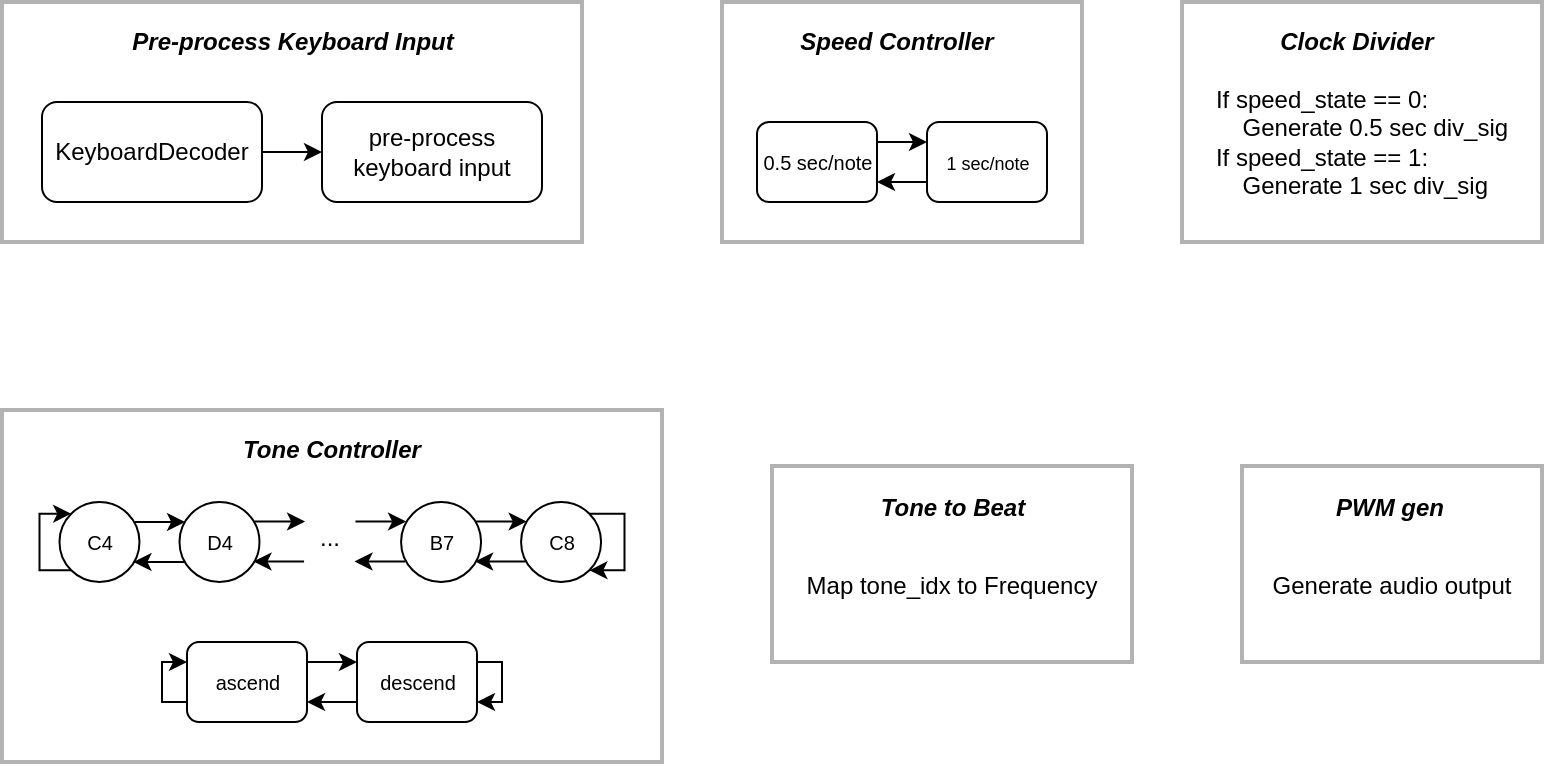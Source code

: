 <mxfile version="13.9.5" type="device"><diagram id="MbXy3DCZk3rv_PBrK3xI" name="Page-1"><mxGraphModel dx="1186" dy="609" grid="1" gridSize="10" guides="1" tooltips="1" connect="1" arrows="1" fold="1" page="1" pageScale="1" pageWidth="1169" pageHeight="827" math="0" shadow="0"><root><mxCell id="0"/><mxCell id="1" parent="0"/><mxCell id="2X0Fb0XfZBEw8oUAAl1O-1" value="" style="rounded=0;whiteSpace=wrap;html=1;strokeWidth=2;strokeColor=#B3B3B3;" vertex="1" parent="1"><mxGeometry x="200" y="120" width="290" height="120" as="geometry"/></mxCell><mxCell id="2X0Fb0XfZBEw8oUAAl1O-5" value="" style="edgeStyle=orthogonalEdgeStyle;rounded=0;orthogonalLoop=1;jettySize=auto;html=1;" edge="1" parent="1" source="2X0Fb0XfZBEw8oUAAl1O-3" target="2X0Fb0XfZBEw8oUAAl1O-4"><mxGeometry relative="1" as="geometry"/></mxCell><mxCell id="2X0Fb0XfZBEw8oUAAl1O-3" value="KeyboardDecoder" style="rounded=1;whiteSpace=wrap;html=1;strokeWidth=1;" vertex="1" parent="1"><mxGeometry x="220" y="170" width="110" height="50" as="geometry"/></mxCell><mxCell id="2X0Fb0XfZBEw8oUAAl1O-4" value="pre-process&lt;br&gt;keyboard input" style="whiteSpace=wrap;html=1;rounded=1;strokeWidth=1;" vertex="1" parent="1"><mxGeometry x="360" y="170" width="110" height="50" as="geometry"/></mxCell><mxCell id="2X0Fb0XfZBEw8oUAAl1O-9" value="&lt;b&gt;&lt;i&gt;Pre-process Keyboard Input&lt;/i&gt;&lt;/b&gt;" style="text;html=1;strokeColor=none;fillColor=none;align=center;verticalAlign=middle;whiteSpace=wrap;rounded=0;" vertex="1" parent="1"><mxGeometry x="257.5" y="130" width="175" height="20" as="geometry"/></mxCell><mxCell id="2X0Fb0XfZBEw8oUAAl1O-10" value="" style="rounded=0;whiteSpace=wrap;html=1;strokeWidth=2;strokeColor=#B3B3B3;" vertex="1" parent="1"><mxGeometry x="560" y="120" width="180" height="120" as="geometry"/></mxCell><mxCell id="2X0Fb0XfZBEw8oUAAl1O-13" style="edgeStyle=orthogonalEdgeStyle;rounded=0;orthogonalLoop=1;jettySize=auto;html=1;exitX=1;exitY=0.25;exitDx=0;exitDy=0;entryX=0;entryY=0.25;entryDx=0;entryDy=0;" edge="1" parent="1" source="2X0Fb0XfZBEw8oUAAl1O-11" target="2X0Fb0XfZBEw8oUAAl1O-12"><mxGeometry relative="1" as="geometry"/></mxCell><mxCell id="2X0Fb0XfZBEw8oUAAl1O-11" value="&lt;font style=&quot;font-size: 10px&quot;&gt;0.5 sec/note&lt;/font&gt;" style="rounded=1;whiteSpace=wrap;html=1;strokeColor=#000000;strokeWidth=1;gradientColor=none;" vertex="1" parent="1"><mxGeometry x="577.5" y="180" width="60" height="40" as="geometry"/></mxCell><mxCell id="2X0Fb0XfZBEw8oUAAl1O-14" style="edgeStyle=orthogonalEdgeStyle;rounded=0;orthogonalLoop=1;jettySize=auto;html=1;exitX=0;exitY=0.75;exitDx=0;exitDy=0;entryX=1;entryY=0.75;entryDx=0;entryDy=0;" edge="1" parent="1" source="2X0Fb0XfZBEw8oUAAl1O-12" target="2X0Fb0XfZBEw8oUAAl1O-11"><mxGeometry relative="1" as="geometry"/></mxCell><mxCell id="2X0Fb0XfZBEw8oUAAl1O-12" value="&lt;font style=&quot;font-size: 9px&quot;&gt;1 sec/note&lt;/font&gt;" style="rounded=1;whiteSpace=wrap;html=1;strokeColor=#000000;strokeWidth=1;gradientColor=none;" vertex="1" parent="1"><mxGeometry x="662.5" y="180" width="60" height="40" as="geometry"/></mxCell><mxCell id="2X0Fb0XfZBEw8oUAAl1O-16" value="&lt;b&gt;&lt;i&gt;Speed Controller&lt;br&gt;&lt;/i&gt;&lt;/b&gt;" style="text;html=1;strokeColor=none;fillColor=none;align=center;verticalAlign=middle;whiteSpace=wrap;rounded=0;" vertex="1" parent="1"><mxGeometry x="560" y="130" width="175" height="20" as="geometry"/></mxCell><mxCell id="2X0Fb0XfZBEw8oUAAl1O-17" value="" style="rounded=0;whiteSpace=wrap;html=1;strokeWidth=2;strokeColor=#B3B3B3;" vertex="1" parent="1"><mxGeometry x="790" y="120" width="180" height="120" as="geometry"/></mxCell><mxCell id="2X0Fb0XfZBEw8oUAAl1O-22" value="&lt;b&gt;&lt;i&gt;Clock Divider&lt;/i&gt;&lt;/b&gt;" style="text;html=1;strokeColor=none;fillColor=none;align=center;verticalAlign=middle;whiteSpace=wrap;rounded=0;" vertex="1" parent="1"><mxGeometry x="790" y="130" width="175" height="20" as="geometry"/></mxCell><mxCell id="2X0Fb0XfZBEw8oUAAl1O-23" value="&lt;div style=&quot;text-align: left&quot;&gt;&lt;span&gt;If speed_state == 0:&lt;/span&gt;&lt;/div&gt;&lt;div style=&quot;text-align: left&quot;&gt;&lt;span&gt;&amp;nbsp; &amp;nbsp; Generate 0.5 sec div_sig&lt;/span&gt;&lt;/div&gt;&lt;div style=&quot;text-align: left&quot;&gt;&lt;span&gt;If speed_state == 1:&lt;/span&gt;&lt;/div&gt;&lt;div style=&quot;text-align: left&quot;&gt;&lt;span&gt;&amp;nbsp; &amp;nbsp; Generate 1 sec div_sig&lt;/span&gt;&lt;/div&gt;" style="text;html=1;strokeColor=none;fillColor=none;align=center;verticalAlign=middle;whiteSpace=wrap;rounded=0;" vertex="1" parent="1"><mxGeometry x="800" y="160" width="160" height="60" as="geometry"/></mxCell><mxCell id="2X0Fb0XfZBEw8oUAAl1O-24" value="" style="rounded=0;whiteSpace=wrap;html=1;strokeWidth=2;strokeColor=#B3B3B3;" vertex="1" parent="1"><mxGeometry x="200" y="324" width="330" height="176" as="geometry"/></mxCell><mxCell id="2X0Fb0XfZBEw8oUAAl1O-25" style="edgeStyle=orthogonalEdgeStyle;rounded=0;orthogonalLoop=1;jettySize=auto;html=1;exitX=1;exitY=0.25;exitDx=0;exitDy=0;entryX=0;entryY=0.25;entryDx=0;entryDy=0;" edge="1" parent="1" target="2X0Fb0XfZBEw8oUAAl1O-28"><mxGeometry relative="1" as="geometry"><mxPoint x="227.5" y="424" as="sourcePoint"/></mxGeometry></mxCell><mxCell id="2X0Fb0XfZBEw8oUAAl1O-27" style="edgeStyle=orthogonalEdgeStyle;rounded=0;orthogonalLoop=1;jettySize=auto;html=1;exitX=0;exitY=0.75;exitDx=0;exitDy=0;entryX=1;entryY=0.75;entryDx=0;entryDy=0;" edge="1" parent="1" source="2X0Fb0XfZBEw8oUAAl1O-28"><mxGeometry relative="1" as="geometry"><mxPoint x="227.5" y="444" as="targetPoint"/></mxGeometry></mxCell><mxCell id="2X0Fb0XfZBEw8oUAAl1O-29" value="&lt;b&gt;&lt;i&gt;Tone Controller&lt;br&gt;&lt;/i&gt;&lt;/b&gt;" style="text;html=1;strokeColor=none;fillColor=none;align=center;verticalAlign=middle;whiteSpace=wrap;rounded=0;" vertex="1" parent="1"><mxGeometry x="285" y="334" width="160" height="20" as="geometry"/></mxCell><mxCell id="2X0Fb0XfZBEw8oUAAl1O-30" value="&lt;font style=&quot;font-size: 10px&quot;&gt;C4&lt;/font&gt;" style="ellipse;whiteSpace=wrap;html=1;aspect=fixed;rounded=1;strokeColor=#000000;strokeWidth=1;gradientColor=none;" vertex="1" parent="1"><mxGeometry x="228.74" y="370" width="40" height="40" as="geometry"/></mxCell><mxCell id="2X0Fb0XfZBEw8oUAAl1O-31" value="&lt;font style=&quot;font-size: 10px&quot;&gt;D4&lt;/font&gt;" style="ellipse;whiteSpace=wrap;html=1;aspect=fixed;rounded=1;strokeColor=#000000;strokeWidth=1;gradientColor=none;" vertex="1" parent="1"><mxGeometry x="288.74" y="370" width="40" height="40" as="geometry"/></mxCell><mxCell id="2X0Fb0XfZBEw8oUAAl1O-32" value="&lt;font style=&quot;font-size: 10px&quot;&gt;B7&lt;/font&gt;" style="ellipse;whiteSpace=wrap;html=1;aspect=fixed;rounded=1;strokeColor=#000000;strokeWidth=1;gradientColor=none;" vertex="1" parent="1"><mxGeometry x="399.54" y="370" width="40" height="40" as="geometry"/></mxCell><mxCell id="2X0Fb0XfZBEw8oUAAl1O-33" value="&lt;font style=&quot;font-size: 10px&quot;&gt;C8&lt;/font&gt;" style="ellipse;whiteSpace=wrap;html=1;aspect=fixed;rounded=1;strokeColor=#000000;strokeWidth=1;gradientColor=none;" vertex="1" parent="1"><mxGeometry x="459.54" y="370" width="40" height="40" as="geometry"/></mxCell><mxCell id="2X0Fb0XfZBEw8oUAAl1O-34" value="" style="endArrow=classic;html=1;entryX=0.07;entryY=0.251;entryDx=0;entryDy=0;entryPerimeter=0;" edge="1" parent="1" target="2X0Fb0XfZBEw8oUAAl1O-31"><mxGeometry width="50" height="50" relative="1" as="geometry"><mxPoint x="266.24" y="380" as="sourcePoint"/><mxPoint x="288.74" y="380" as="targetPoint"/></mxGeometry></mxCell><mxCell id="2X0Fb0XfZBEw8oUAAl1O-35" value="" style="endArrow=classic;html=1;entryX=0.07;entryY=0.251;entryDx=0;entryDy=0;entryPerimeter=0;" edge="1" parent="1"><mxGeometry width="50" height="50" relative="1" as="geometry"><mxPoint x="291.04" y="400.04" as="sourcePoint"/><mxPoint x="265.74" y="400" as="targetPoint"/></mxGeometry></mxCell><mxCell id="2X0Fb0XfZBEw8oUAAl1O-36" value="" style="endArrow=classic;html=1;entryX=0.07;entryY=0.251;entryDx=0;entryDy=0;entryPerimeter=0;" edge="1" parent="1"><mxGeometry width="50" height="50" relative="1" as="geometry"><mxPoint x="437.04" y="379.76" as="sourcePoint"/><mxPoint x="462.34" y="379.8" as="targetPoint"/></mxGeometry></mxCell><mxCell id="2X0Fb0XfZBEw8oUAAl1O-37" value="" style="endArrow=classic;html=1;entryX=0.07;entryY=0.251;entryDx=0;entryDy=0;entryPerimeter=0;" edge="1" parent="1"><mxGeometry width="50" height="50" relative="1" as="geometry"><mxPoint x="461.84" y="399.8" as="sourcePoint"/><mxPoint x="436.54" y="399.76" as="targetPoint"/></mxGeometry></mxCell><mxCell id="2X0Fb0XfZBEw8oUAAl1O-38" value="" style="endArrow=classic;html=1;entryX=0.07;entryY=0.251;entryDx=0;entryDy=0;entryPerimeter=0;" edge="1" parent="1"><mxGeometry width="50" height="50" relative="1" as="geometry"><mxPoint x="326.24" y="379.76" as="sourcePoint"/><mxPoint x="351.54" y="379.8" as="targetPoint"/></mxGeometry></mxCell><mxCell id="2X0Fb0XfZBEw8oUAAl1O-39" value="" style="endArrow=classic;html=1;entryX=0.07;entryY=0.251;entryDx=0;entryDy=0;entryPerimeter=0;" edge="1" parent="1"><mxGeometry width="50" height="50" relative="1" as="geometry"><mxPoint x="351.04" y="399.8" as="sourcePoint"/><mxPoint x="325.74" y="399.76" as="targetPoint"/></mxGeometry></mxCell><mxCell id="2X0Fb0XfZBEw8oUAAl1O-40" value="" style="endArrow=classic;html=1;entryX=0.07;entryY=0.251;entryDx=0;entryDy=0;entryPerimeter=0;" edge="1" parent="1"><mxGeometry width="50" height="50" relative="1" as="geometry"><mxPoint x="376.74" y="379.76" as="sourcePoint"/><mxPoint x="402.04" y="379.8" as="targetPoint"/></mxGeometry></mxCell><mxCell id="2X0Fb0XfZBEw8oUAAl1O-41" value="" style="endArrow=classic;html=1;entryX=0.07;entryY=0.251;entryDx=0;entryDy=0;entryPerimeter=0;" edge="1" parent="1"><mxGeometry width="50" height="50" relative="1" as="geometry"><mxPoint x="401.54" y="399.8" as="sourcePoint"/><mxPoint x="376.24" y="399.76" as="targetPoint"/></mxGeometry></mxCell><mxCell id="2X0Fb0XfZBEw8oUAAl1O-42" value="..." style="text;html=1;strokeColor=none;fillColor=none;align=center;verticalAlign=middle;whiteSpace=wrap;rounded=0;" vertex="1" parent="1"><mxGeometry x="343.74" y="378" width="40" height="20" as="geometry"/></mxCell><mxCell id="2X0Fb0XfZBEw8oUAAl1O-43" style="edgeStyle=orthogonalEdgeStyle;rounded=0;orthogonalLoop=1;jettySize=auto;html=1;exitX=1;exitY=0;exitDx=0;exitDy=0;entryX=1;entryY=1;entryDx=0;entryDy=0;" edge="1" parent="1" source="2X0Fb0XfZBEw8oUAAl1O-33" target="2X0Fb0XfZBEw8oUAAl1O-33"><mxGeometry relative="1" as="geometry"><Array as="points"><mxPoint x="511.24" y="376"/><mxPoint x="511.24" y="404"/></Array></mxGeometry></mxCell><mxCell id="2X0Fb0XfZBEw8oUAAl1O-44" style="edgeStyle=orthogonalEdgeStyle;rounded=0;orthogonalLoop=1;jettySize=auto;html=1;exitX=0;exitY=1;exitDx=0;exitDy=0;entryX=0;entryY=0;entryDx=0;entryDy=0;" edge="1" parent="1" source="2X0Fb0XfZBEw8oUAAl1O-30" target="2X0Fb0XfZBEw8oUAAl1O-30"><mxGeometry relative="1" as="geometry"><Array as="points"><mxPoint x="218.74" y="404"/><mxPoint x="218.74" y="376"/></Array></mxGeometry></mxCell><mxCell id="2X0Fb0XfZBEw8oUAAl1O-45" style="edgeStyle=orthogonalEdgeStyle;rounded=0;orthogonalLoop=1;jettySize=auto;html=1;exitX=1;exitY=0.25;exitDx=0;exitDy=0;entryX=0;entryY=0.25;entryDx=0;entryDy=0;" edge="1" parent="1" source="2X0Fb0XfZBEw8oUAAl1O-46" target="2X0Fb0XfZBEw8oUAAl1O-48"><mxGeometry relative="1" as="geometry"/></mxCell><mxCell id="2X0Fb0XfZBEw8oUAAl1O-46" value="&lt;font style=&quot;font-size: 10px&quot;&gt;ascend&lt;/font&gt;" style="rounded=1;whiteSpace=wrap;html=1;strokeColor=#000000;strokeWidth=1;gradientColor=none;" vertex="1" parent="1"><mxGeometry x="292.5" y="440" width="60" height="40" as="geometry"/></mxCell><mxCell id="2X0Fb0XfZBEw8oUAAl1O-47" style="edgeStyle=orthogonalEdgeStyle;rounded=0;orthogonalLoop=1;jettySize=auto;html=1;exitX=0;exitY=0.75;exitDx=0;exitDy=0;entryX=1;entryY=0.75;entryDx=0;entryDy=0;" edge="1" parent="1" source="2X0Fb0XfZBEw8oUAAl1O-48" target="2X0Fb0XfZBEw8oUAAl1O-46"><mxGeometry relative="1" as="geometry"/></mxCell><mxCell id="2X0Fb0XfZBEw8oUAAl1O-48" value="&lt;font style=&quot;font-size: 10px&quot;&gt;descend&lt;/font&gt;" style="rounded=1;whiteSpace=wrap;html=1;strokeColor=#000000;strokeWidth=1;gradientColor=none;" vertex="1" parent="1"><mxGeometry x="377.5" y="440" width="60" height="40" as="geometry"/></mxCell><mxCell id="2X0Fb0XfZBEw8oUAAl1O-49" style="edgeStyle=orthogonalEdgeStyle;rounded=0;orthogonalLoop=1;jettySize=auto;html=1;exitX=1;exitY=0.25;exitDx=0;exitDy=0;entryX=1;entryY=0.75;entryDx=0;entryDy=0;" edge="1" parent="1" source="2X0Fb0XfZBEw8oUAAl1O-48" target="2X0Fb0XfZBEw8oUAAl1O-48"><mxGeometry relative="1" as="geometry"><Array as="points"><mxPoint x="450" y="450"/><mxPoint x="450" y="470"/></Array></mxGeometry></mxCell><mxCell id="2X0Fb0XfZBEw8oUAAl1O-50" style="edgeStyle=orthogonalEdgeStyle;rounded=0;orthogonalLoop=1;jettySize=auto;html=1;exitX=0;exitY=0.75;exitDx=0;exitDy=0;entryX=0;entryY=0.25;entryDx=0;entryDy=0;" edge="1" parent="1" source="2X0Fb0XfZBEw8oUAAl1O-46" target="2X0Fb0XfZBEw8oUAAl1O-46"><mxGeometry relative="1" as="geometry"><Array as="points"><mxPoint x="280" y="470"/><mxPoint x="280" y="450"/></Array></mxGeometry></mxCell><mxCell id="2X0Fb0XfZBEw8oUAAl1O-52" value="" style="rounded=0;whiteSpace=wrap;html=1;strokeWidth=2;strokeColor=#B3B3B3;" vertex="1" parent="1"><mxGeometry x="585" y="352" width="180" height="98" as="geometry"/></mxCell><mxCell id="2X0Fb0XfZBEw8oUAAl1O-53" style="edgeStyle=orthogonalEdgeStyle;rounded=0;orthogonalLoop=1;jettySize=auto;html=1;exitX=1;exitY=0.25;exitDx=0;exitDy=0;entryX=0;entryY=0.25;entryDx=0;entryDy=0;" edge="1" parent="1" source="2X0Fb0XfZBEw8oUAAl1O-54"><mxGeometry relative="1" as="geometry"><mxPoint x="582.5" y="452.0" as="targetPoint"/></mxGeometry></mxCell><mxCell id="2X0Fb0XfZBEw8oUAAl1O-55" style="edgeStyle=orthogonalEdgeStyle;rounded=0;orthogonalLoop=1;jettySize=auto;html=1;exitX=0;exitY=0.75;exitDx=0;exitDy=0;entryX=1;entryY=0.75;entryDx=0;entryDy=0;" edge="1" parent="1" target="2X0Fb0XfZBEw8oUAAl1O-54"><mxGeometry relative="1" as="geometry"><mxPoint x="582.5" y="472.0" as="sourcePoint"/></mxGeometry></mxCell><mxCell id="2X0Fb0XfZBEw8oUAAl1O-57" value="&lt;b&gt;&lt;i&gt;Tone to Beat&lt;br&gt;&lt;/i&gt;&lt;/b&gt;" style="text;html=1;strokeColor=none;fillColor=none;align=center;verticalAlign=middle;whiteSpace=wrap;rounded=0;" vertex="1" parent="1"><mxGeometry x="587.5" y="363" width="175" height="20" as="geometry"/></mxCell><mxCell id="2X0Fb0XfZBEw8oUAAl1O-59" value="Map tone_idx to Frequency" style="text;html=1;strokeColor=none;fillColor=none;align=center;verticalAlign=middle;whiteSpace=wrap;rounded=0;" vertex="1" parent="1"><mxGeometry x="600" y="402" width="150" height="20" as="geometry"/></mxCell><mxCell id="2X0Fb0XfZBEw8oUAAl1O-60" value="" style="rounded=0;whiteSpace=wrap;html=1;strokeWidth=2;strokeColor=#B3B3B3;" vertex="1" parent="1"><mxGeometry x="820" y="352" width="150" height="98" as="geometry"/></mxCell><mxCell id="2X0Fb0XfZBEw8oUAAl1O-61" value="&lt;b&gt;&lt;i&gt;PWM gen&lt;br&gt;&lt;/i&gt;&lt;/b&gt;" style="text;html=1;strokeColor=none;fillColor=none;align=center;verticalAlign=middle;whiteSpace=wrap;rounded=0;" vertex="1" parent="1"><mxGeometry x="820" y="363" width="147.5" height="20" as="geometry"/></mxCell><mxCell id="2X0Fb0XfZBEw8oUAAl1O-62" value="Generate audio output" style="text;html=1;strokeColor=none;fillColor=none;align=center;verticalAlign=middle;whiteSpace=wrap;rounded=0;" vertex="1" parent="1"><mxGeometry x="820" y="402" width="150" height="20" as="geometry"/></mxCell></root></mxGraphModel></diagram></mxfile>